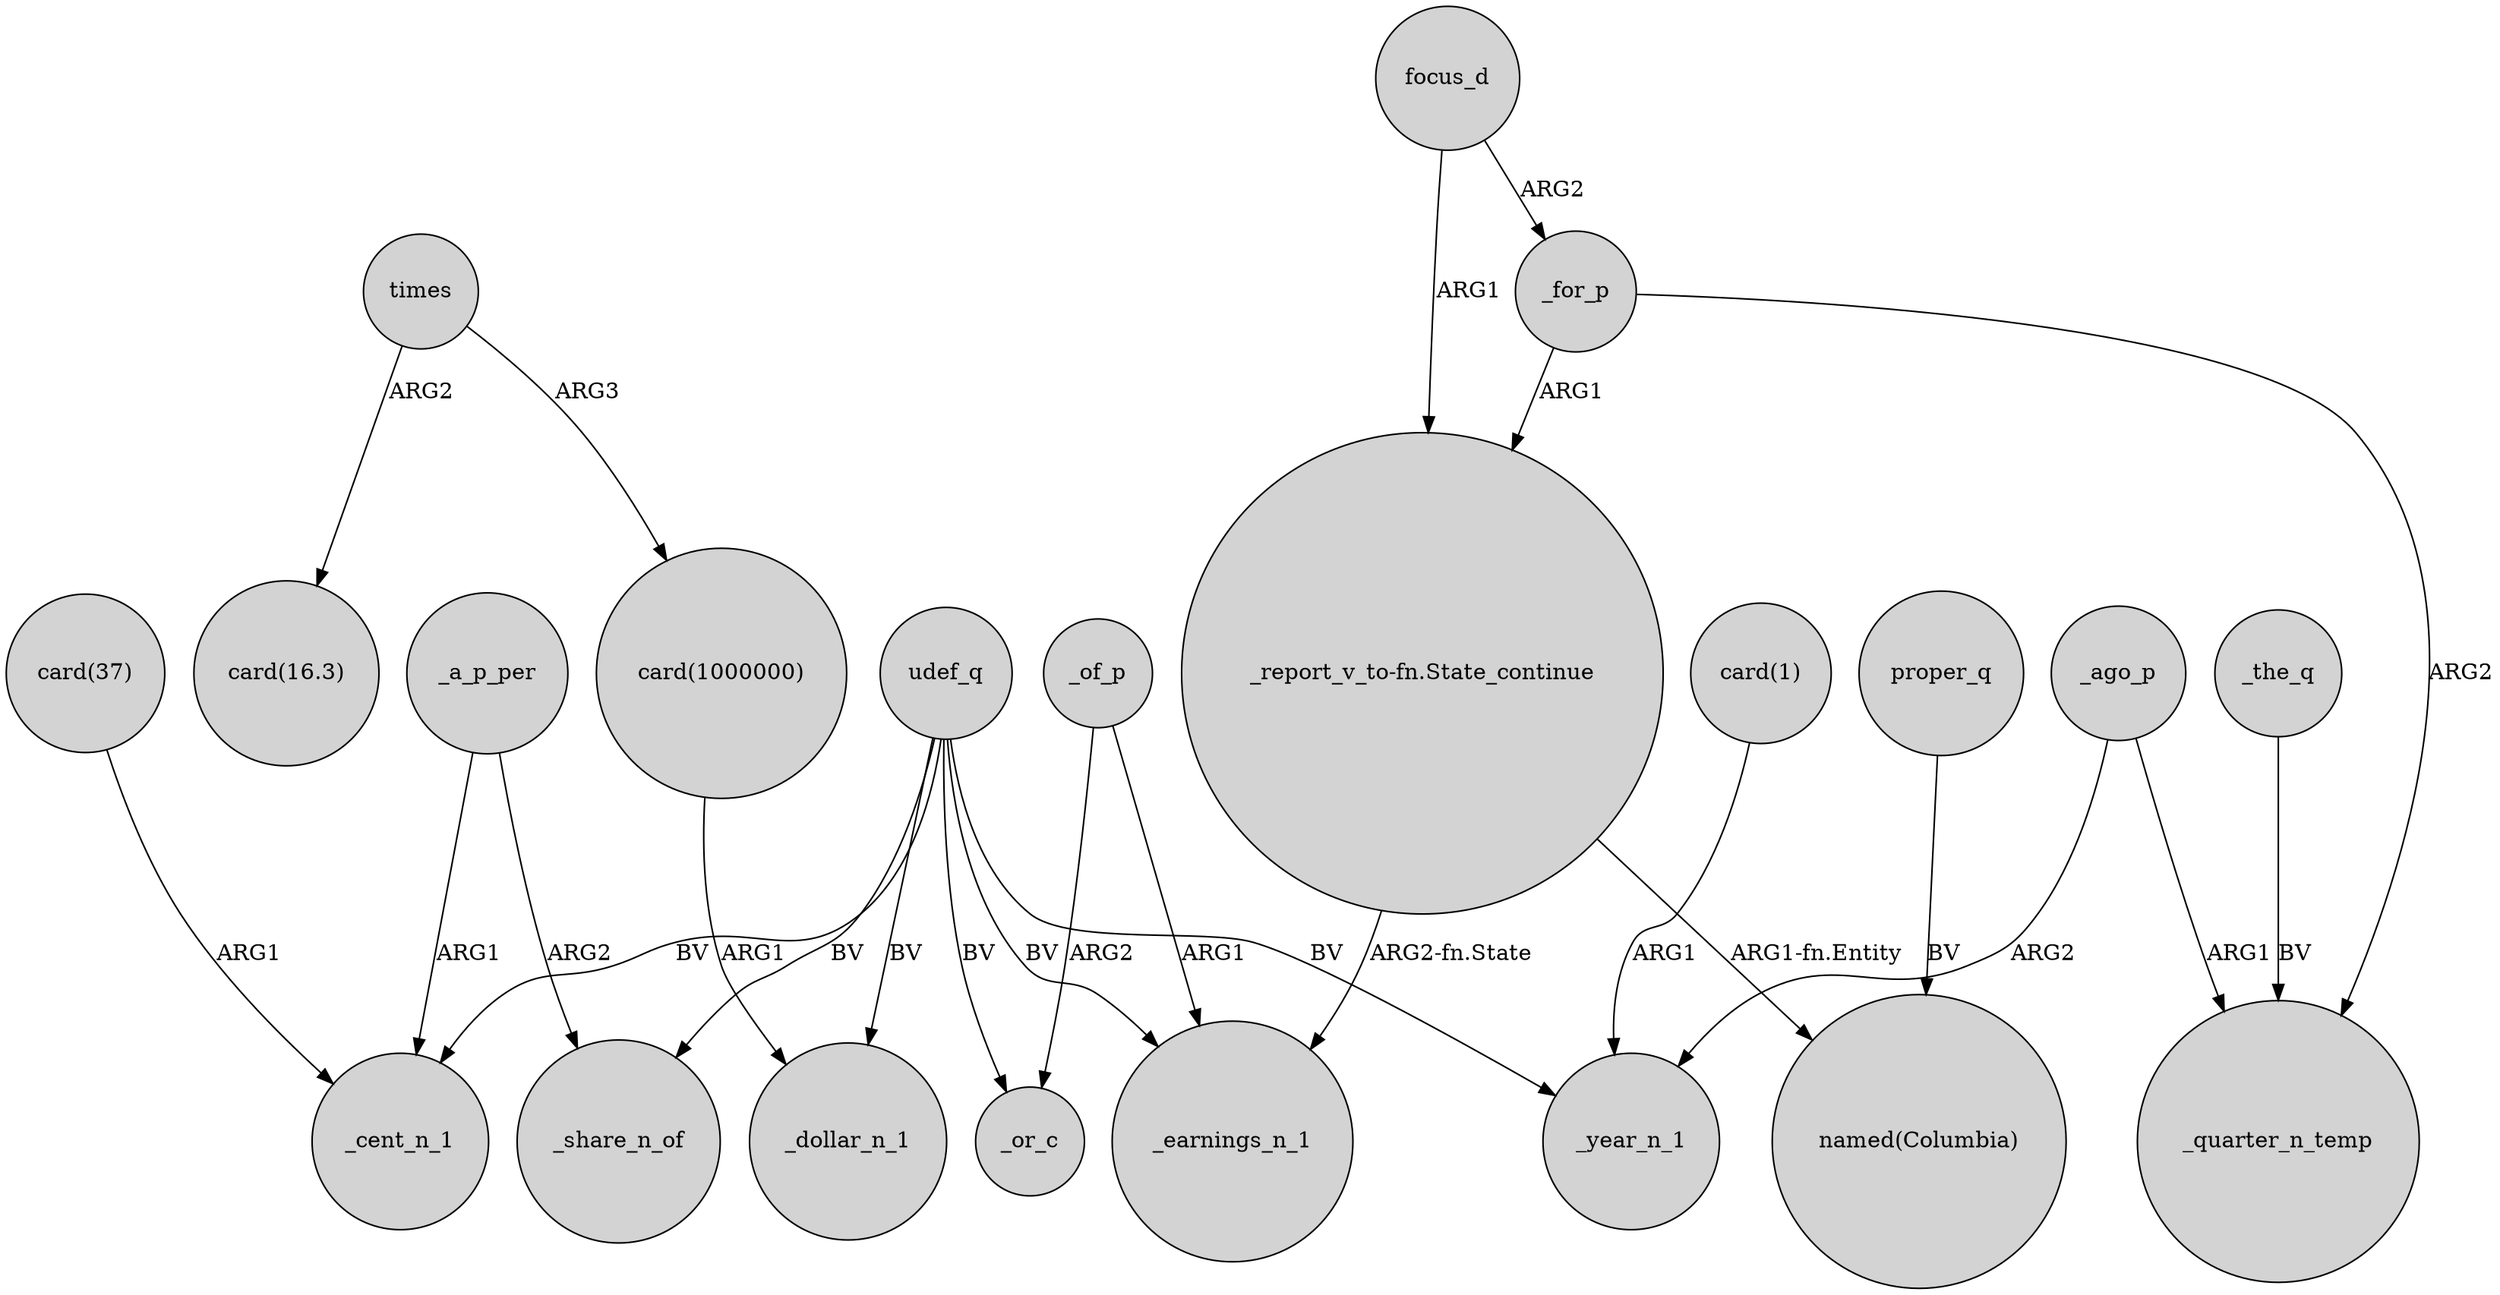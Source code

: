 digraph {
	node [shape=circle style=filled]
	"_report_v_to-fn.State_continue" -> _earnings_n_1 [label="ARG2-fn.State"]
	"card(37)" -> _cent_n_1 [label=ARG1]
	_a_p_per -> _cent_n_1 [label=ARG1]
	"card(1)" -> _year_n_1 [label=ARG1]
	_the_q -> _quarter_n_temp [label=BV]
	times -> "card(1000000)" [label=ARG3]
	udef_q -> _cent_n_1 [label=BV]
	_for_p -> "_report_v_to-fn.State_continue" [label=ARG1]
	udef_q -> _or_c [label=BV]
	"_report_v_to-fn.State_continue" -> "named(Columbia)" [label="ARG1-fn.Entity"]
	_a_p_per -> _share_n_of [label=ARG2]
	udef_q -> _earnings_n_1 [label=BV]
	_for_p -> _quarter_n_temp [label=ARG2]
	_of_p -> _earnings_n_1 [label=ARG1]
	udef_q -> _share_n_of [label=BV]
	udef_q -> _dollar_n_1 [label=BV]
	"card(1000000)" -> _dollar_n_1 [label=ARG1]
	_ago_p -> _quarter_n_temp [label=ARG1]
	proper_q -> "named(Columbia)" [label=BV]
	times -> "card(16.3)" [label=ARG2]
	focus_d -> "_report_v_to-fn.State_continue" [label=ARG1]
	_ago_p -> _year_n_1 [label=ARG2]
	udef_q -> _year_n_1 [label=BV]
	_of_p -> _or_c [label=ARG2]
	focus_d -> _for_p [label=ARG2]
}
